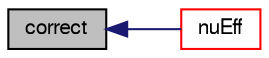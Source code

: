 digraph "correct"
{
  bgcolor="transparent";
  edge [fontname="FreeSans",fontsize="10",labelfontname="FreeSans",labelfontsize="10"];
  node [fontname="FreeSans",fontsize="10",shape=record];
  rankdir="LR";
  Node2753 [label="correct",height=0.2,width=0.4,color="black", fillcolor="grey75", style="filled", fontcolor="black"];
  Node2753 -> Node2754 [dir="back",color="midnightblue",fontsize="10",style="solid",fontname="FreeSans"];
  Node2754 [label="nuEff",height=0.2,width=0.4,color="red",URL="$a31038.html#a253447ded10e8fc7fceccbbea00f98ad",tooltip="Return the effective viscosity, i.e. the laminar viscosity. "];
}
